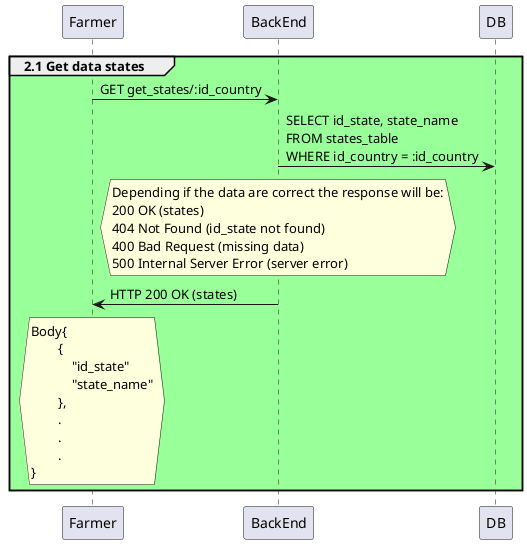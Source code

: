@startuml

    group #99FF99 2.1 Get data states
        Farmer -> BackEnd: GET get_states/:id_country

        BackEnd -> DB: SELECT id_state, state_name \nFROM states_table \nWHERE id_country = :id_country

        hnote over BackEnd
            Depending if the data are correct the response will be:
            200 OK (states)
            404 Not Found (id_state not found)
            400 Bad Request (missing data)
            500 Internal Server Error (server error)
        endnote

        BackEnd -> Farmer: HTTP 200 OK (states)

        hnote over Farmer
            Body{
                    {
                        "id_state"
                        "state_name"
                    },
                    .
                    .
                    .
            }
        endnote

    end group

@enduml